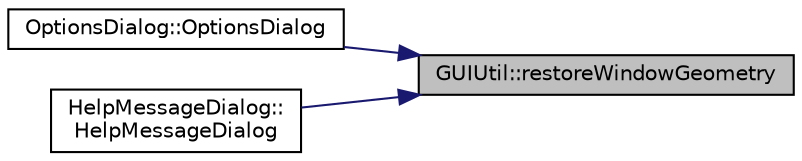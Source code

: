 digraph "GUIUtil::restoreWindowGeometry"
{
 // LATEX_PDF_SIZE
  edge [fontname="Helvetica",fontsize="10",labelfontname="Helvetica",labelfontsize="10"];
  node [fontname="Helvetica",fontsize="10",shape=record];
  rankdir="RL";
  Node17 [label="GUIUtil::restoreWindowGeometry",height=0.2,width=0.4,color="black", fillcolor="grey75", style="filled", fontcolor="black",tooltip=" "];
  Node17 -> Node18 [dir="back",color="midnightblue",fontsize="10",style="solid",fontname="Helvetica"];
  Node18 [label="OptionsDialog::OptionsDialog",height=0.2,width=0.4,color="black", fillcolor="white", style="filled",URL="$class_options_dialog.html#ac74fd1c2837d30f6687cb1898d99f8d1",tooltip=" "];
  Node17 -> Node19 [dir="back",color="midnightblue",fontsize="10",style="solid",fontname="Helvetica"];
  Node19 [label="HelpMessageDialog::\lHelpMessageDialog",height=0.2,width=0.4,color="black", fillcolor="white", style="filled",URL="$class_help_message_dialog.html#a776ac4235e2a407223c7729d7d4af6a9",tooltip=" "];
}
